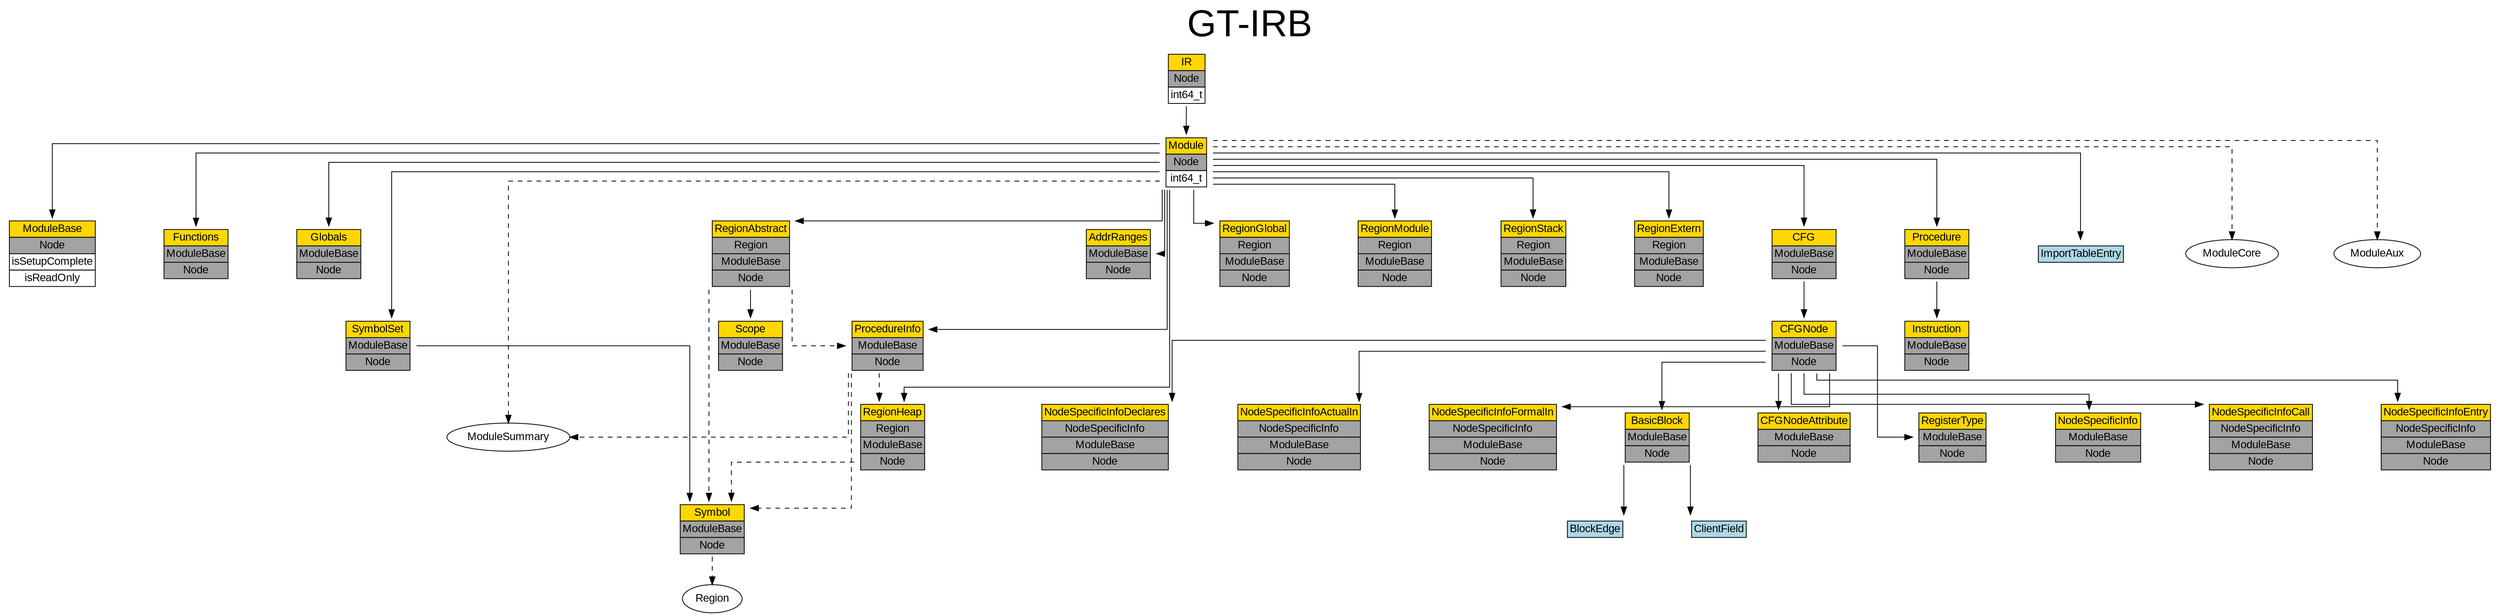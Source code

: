 digraph quadtree {
	// title
	labelloc="t";
	label="GT-IRB";
	fontsize="48";
	graph [splines=ortho, nodesep=1.0];
	graph [fontname = "arial"];
 	node [fontname = "arial"];
 	edge [fontname = "arial"];
 	//rankdir="LR";

	// Inherited Types

	IR [shape=none, label=
		<<table border="0" cellspacing="0">
			<tr><td port="class" border="1" bgcolor="gold">IR</td></tr>
			<tr><td port="" border="1" bgcolor="grey64">Node</td></tr>
			<tr><td port="" border="1">int64_t</td></tr>
		</table>>
	]

	Module [shape=none, label=
		<<table border="0" cellspacing="0">
			<tr><td port="class" border="1" bgcolor="gold">Module</td></tr>
			<tr><td port="" border="1" bgcolor="grey64">Node</td></tr>
			<tr><td port="" border="1">int64_t</td></tr>
		</table>>
	]

	IR:class -> Module:class [headport=left, tailport=right];

	ModuleBase [shape=none, label=
		<<table border="0" cellspacing="0">
			<tr><td port="class" border="1" bgcolor="gold">ModuleBase</td></tr>
			<tr><td port="" border="1" bgcolor="grey64">Node</td></tr>
			<tr><td port="" border="1">isSetupComplete</td></tr>
			<tr><td port="" border="1">isReadOnly</td></tr>
		</table>>
	]

	Module:class -> ModuleBase:class [headport=left, tailport=right];

	Functions [shape=none, label=
		<<table border="0" cellspacing="0">
			<tr><td port="class" border="1" bgcolor="gold">Functions</td></tr>
			<tr><td port="" border="1" bgcolor="grey64">ModuleBase</td></tr>
			<tr><td port="" border="1" bgcolor="grey64">Node</td></tr>
		</table>>
	]

	Module:class -> Functions:class [headport=left, tailport=right];

	Globals [shape=none, label=
		<<table border="0" cellspacing="0">
			<tr><td port="class" border="1" bgcolor="gold">Globals</td></tr>
			<tr><td port="" border="1" bgcolor="grey64">ModuleBase</td></tr>
			<tr><td port="" border="1" bgcolor="grey64">Node</td></tr>
		</table>>
	]

	Module:class -> Globals:class [headport=left, tailport=right];

	SymbolSet [shape=none, label=
		<<table border="0" cellspacing="0">
			<tr><td port="class" border="1" bgcolor="gold">SymbolSet</td></tr>
			<tr><td port="" border="1" bgcolor="grey64">ModuleBase</td></tr>
			<tr><td port="" border="1" bgcolor="grey64">Node</td></tr>
		</table>>
	]

	Module:class -> SymbolSet:class [headport=left, tailport=right];

	Symbol [shape=none, label=
		<<table border="0" cellspacing="0">
			<tr><td port="class" border="1" bgcolor="gold">Symbol</td></tr>
			<tr><td port="" border="1" bgcolor="grey64">ModuleBase</td></tr>
			<tr><td port="" border="1" bgcolor="grey64">Node</td></tr>
		</table>>
	]

	SymbolSet:class -> Symbol:class [headport=left, tailport=right];
	Symbol:region -> Region:class [headport=left, tailport=right, style=dashed];

	AddrRanges [shape=none, label=
		<<table border="0" cellspacing="0">
			<tr><td port="class" border="1" bgcolor="gold">AddrRanges</td></tr>
			<tr><td port="" border="1" bgcolor="grey64">ModuleBase</td></tr>
			<tr><td port="" border="1" bgcolor="grey64">Node</td></tr>
		</table>>
	]

	Module:class -> AddrRanges:class [headport=left, tailport=right];

	ProcedureInfo [shape=none, label=
		<<table border="0" cellspacing="0">
			<tr><td port="class" border="1" bgcolor="gold">ProcedureInfo</td></tr>
			<tr><td port="" border="1" bgcolor="grey64">ModuleBase</td></tr>
			<tr><td port="" border="1" bgcolor="grey64">Node</td></tr>
		</table>>
	]

	Module:class -> ProcedureInfo:class [headport=left, tailport=right];
	ProcedureInfo:class -> Symbol:class [headport=left, tailport=right, style=dashed];
	ProcedureInfo:class -> ModuleSummary:class [headport=left, tailport=right, style=dashed];
	ProcedureInfo:class -> RegionHeap:class [headport=left, tailport=right, style=dashed];

	RegionGlobal [shape=none, label=
		<<table border="0" cellspacing="0">
			<tr><td port="class" border="1" bgcolor="gold">RegionGlobal</td></tr>
			<tr><td port="" border="1" bgcolor="grey64">Region</td></tr>
			<tr><td port="" border="1" bgcolor="grey64">ModuleBase</td></tr>
			<tr><td port="" border="1" bgcolor="grey64">Node</td></tr>
		</table>>
	]

	Module:class -> RegionGlobal:class [headport=left, tailport=right];

	RegionModule [shape=none, label=
		<<table border="0" cellspacing="0">
			<tr><td port="class" border="1" bgcolor="gold">RegionModule</td></tr>
			<tr><td port="" border="1" bgcolor="grey64">Region</td></tr>
			<tr><td port="" border="1" bgcolor="grey64">ModuleBase</td></tr>
			<tr><td port="" border="1" bgcolor="grey64">Node</td></tr>
		</table>>
	]

	Module:class -> RegionModule:class [headport=left, tailport=right];

	RegionAbstract [shape=none, label=
		<<table border="0" cellspacing="0">
			<tr><td port="class" border="1" bgcolor="gold">RegionAbstract</td></tr>
			<tr><td port="" border="1" bgcolor="grey64">Region</td></tr>
			<tr><td port="" border="1" bgcolor="grey64">ModuleBase</td></tr>
			<tr><td port="" border="1" bgcolor="grey64">Node</td></tr>
		</table>>
	]

	Module:class -> RegionAbstract:class [headport=left, tailport=right];

	Scope [shape=none, label=
		<<table border="0" cellspacing="0">
			<tr><td port="class" border="1" bgcolor="gold">Scope</td></tr>
			<tr><td port="" border="1" bgcolor="grey64">ModuleBase</td></tr>
			<tr><td port="" border="1" bgcolor="grey64">Node</td></tr>
		</table>>
	]

	RegionAbstract:class -> Scope:class [headport=left, tailport=right];
	RegionAbstract:class -> Symbol:class [headport=left, tailport=right, style=dashed];
	RegionAbstract:class -> ProcedureInfo:class [headport=left, tailport=right, style=dashed];

	RegionHeap [shape=none, label=
		<<table border="0" cellspacing="0">
			<tr><td port="class" border="1" bgcolor="gold">RegionHeap</td></tr>
			<tr><td port="" border="1" bgcolor="grey64">Region</td></tr>
			<tr><td port="" border="1" bgcolor="grey64">ModuleBase</td></tr>
			<tr><td port="" border="1" bgcolor="grey64">Node</td></tr>
		</table>>
	]

	Module:class -> RegionHeap:class [headport=left, tailport=right];
	RegionHeap:class -> Symbol:class [headport=left, tailport=right, style=dashed];

	RegionStack [shape=none, label=
		<<table border="0" cellspacing="0">
			<tr><td port="class" border="1" bgcolor="gold">RegionStack</td></tr>
			<tr><td port="class" border="1" bgcolor="grey64">Region</td></tr>
			<tr><td port="" border="1" bgcolor="grey64">ModuleBase</td></tr>
			<tr><td port="" border="1" bgcolor="grey64">Node</td></tr>
		</table>>
	]

	Module:class -> RegionStack:class [headport=left, tailport=right];

	RegionExtern [shape=none, label=
		<<table border="0" cellspacing="0">
			<tr><td port="class" border="1" bgcolor="gold">RegionExtern</td></tr>
			<tr><td port="class" border="1" bgcolor="grey64">Region</td></tr>
			<tr><td port="" border="1" bgcolor="grey64">ModuleBase</td></tr>
			<tr><td port="" border="1" bgcolor="grey64">Node</td></tr>
		</table>>
	]

	Module:class -> RegionExtern:class [headport=left, tailport=right];

	CFG [shape=none, label=
		<<table border="0" cellspacing="0">
			<tr><td port="class" border="1" bgcolor="gold">CFG</td></tr>
			<tr><td port="" border="1" bgcolor="grey64">ModuleBase</td></tr>
			<tr><td port="" border="1" bgcolor="grey64">Node</td></tr>
		</table>>
	]

	Module:class -> CFG:class [headport=left, tailport=right];

	CFGNode [shape=none, label=
		<<table border="0" cellspacing="0">
			<tr><td port="class" border="1" bgcolor="gold">CFGNode</td></tr>
			<tr><td port="" border="1" bgcolor="grey64">ModuleBase</td></tr>
			<tr><td port="" border="1" bgcolor="grey64">Node</td></tr>
		</table>>
	]

	CFG:class -> CFGNode:class [headport=left, tailport=right];

	BasicBlock [shape=none, label=
		<<table border="0" cellspacing="0">
			<tr><td port="class" border="1" bgcolor="gold">BasicBlock</td></tr>
			<tr><td port="" border="1" bgcolor="grey64">ModuleBase</td></tr>
			<tr><td port="" border="1" bgcolor="grey64">Node</td></tr>
		</table>>
	]

	CFGNode:class -> BasicBlock:class [headport=left, tailport=right];

	ClientField [shape=none, label=
		<<table border="0" cellspacing="0">
			<tr><td port="class" border="1" bgcolor="lightblue">ClientField</td></tr>
		</table>>
	]

	BasicBlock:class -> ClientField:class [headport=left, tailport=right];

	BlockEdge [shape=none, label=
		<<table border="0" cellspacing="0">
			<tr><td port="class" border="1" bgcolor="lightblue">BlockEdge</td></tr>
		</table>>
	]
	
	BasicBlock:class -> BlockEdge:class [headport=left, tailport=right];

	CFGNodeAttribute [shape=none, label=
		<<table border="0" cellspacing="0">
			<tr><td port="class" border="1" bgcolor="gold">CFGNodeAttribute</td></tr>
			<tr><td port="" border="1" bgcolor="grey64">ModuleBase</td></tr>
			<tr><td port="" border="1" bgcolor="grey64">Node</td></tr>
		</table>>
	]

	CFGNode:class -> CFGNodeAttribute:class [headport=left, tailport=right];

	RegisterType [shape=none, label=
		<<table border="0" cellspacing="0">
			<tr><td port="class" border="1" bgcolor="gold">RegisterType</td></tr>
			<tr><td port="" border="1" bgcolor="grey64">ModuleBase</td></tr>
			<tr><td port="" border="1" bgcolor="grey64">Node</td></tr>
		</table>>
	]

	CFGNode:class -> RegisterType:class [headport=left, tailport=right];

	NodeSpecificInfo [shape=none, label=
		<<table border="0" cellspacing="0">
			<tr><td port="class" border="1" bgcolor="gold">NodeSpecificInfo</td></tr>
			<tr><td port="" border="1" bgcolor="grey64">ModuleBase</td></tr>
			<tr><td port="" border="1" bgcolor="grey64">Node</td></tr>
		</table>>
	]

	CFGNode:class -> NodeSpecificInfo:class [headport=left, tailport=right];

	NodeSpecificInfoCall [shape=none, label=
		<<table border="0" cellspacing="0">
			<tr><td port="class" border="1" bgcolor="gold">NodeSpecificInfoCall</td></tr>
			<tr><td port="" border="1" bgcolor="grey64">NodeSpecificInfo</td></tr>
			<tr><td port="" border="1" bgcolor="grey64">ModuleBase</td></tr>
			<tr><td port="" border="1" bgcolor="grey64">Node</td></tr>
		</table>>
	]

	CFGNode:class -> NodeSpecificInfoCall:class [headport=left, tailport=right];

	NodeSpecificInfoEntry [shape=none, label=
		<<table border="0" cellspacing="0">
			<tr><td port="class" border="1" bgcolor="gold">NodeSpecificInfoEntry</td></tr>
			<tr><td port="" border="1" bgcolor="grey64">NodeSpecificInfo</td></tr>
			<tr><td port="" border="1" bgcolor="grey64">ModuleBase</td></tr>
			<tr><td port="" border="1" bgcolor="grey64">Node</td></tr>
		</table>>
	]

	CFGNode:class -> NodeSpecificInfoEntry:class [headport=left, tailport=right];

	NodeSpecificInfoDeclares [shape=none, label=
		<<table border="0" cellspacing="0">
			<tr><td port="class" border="1" bgcolor="gold">NodeSpecificInfoDeclares</td></tr>
			<tr><td port="" border="1" bgcolor="grey64">NodeSpecificInfo</td></tr>
			<tr><td port="" border="1" bgcolor="grey64">ModuleBase</td></tr>
			<tr><td port="" border="1" bgcolor="grey64">Node</td></tr>
		</table>>
	]

	CFGNode:class -> NodeSpecificInfoDeclares:class [headport=left, tailport=right];

	NodeSpecificInfoActualIn [shape=none, label=
		<<table border="0" cellspacing="0">
			<tr><td port="class" border="1" bgcolor="gold">NodeSpecificInfoActualIn</td></tr>
			<tr><td port="" border="1" bgcolor="grey64">NodeSpecificInfo</td></tr>
			<tr><td port="" border="1" bgcolor="grey64">ModuleBase</td></tr>
			<tr><td port="" border="1" bgcolor="grey64">Node</td></tr>
		</table>>
	]

	CFGNode:class -> NodeSpecificInfoActualIn:class [headport=left, tailport=right];

	NodeSpecificInfoFormalIn [shape=none, label=
		<<table border="0" cellspacing="0">
			<tr><td port="class" border="1" bgcolor="gold">NodeSpecificInfoFormalIn</td></tr>
			<tr><td port="" border="1" bgcolor="grey64">NodeSpecificInfo</td></tr>
			<tr><td port="" border="1" bgcolor="grey64">ModuleBase</td></tr>
			<tr><td port="" border="1" bgcolor="grey64">Node</td></tr>
		</table>>
	]

	CFGNode:class -> NodeSpecificInfoFormalIn:class [headport=left, tailport=right];

	Procedure [shape=none, label=
		<<table border="0" cellspacing="0">
			<tr><td port="class" border="1" bgcolor="gold">Procedure</td></tr>
			<tr><td port="" border="1" bgcolor="grey64">ModuleBase</td></tr>
			<tr><td port="" border="1" bgcolor="grey64">Node</td></tr>
		</table>>
	]

	Module:class -> Procedure:class [headport=left, tailport=right];

	Instruction [shape=none, label=
		<<table border="0" cellspacing="0">
			<tr><td port="class" border="1" bgcolor="gold">Instruction</td></tr>
			<tr><td port="" border="1" bgcolor="grey64">ModuleBase</td></tr>
			<tr><td port="" border="1" bgcolor="grey64">Node</td></tr>
		</table>>
	]

	Procedure:class -> Instruction:class [headport=left, tailport=right];

	ImportTableEntry [shape=none, label=
		<<table border="0" cellspacing="0">
			<tr><td port="class" border="1" bgcolor="lightblue">ImportTableEntry</td></tr>
		</table>>
	]

	Module:class -> ImportTableEntry:class [headport=left, tailport=right];
	Module:class -> ModuleSummary:class [headport=left, tailport=right, style=dashed];
	Module:class -> ModuleCore:class [headport=left, tailport=right, style=dashed];
	Module:class -> ModuleAux:class [headport=left, tailport=right, style=dashed];
}
